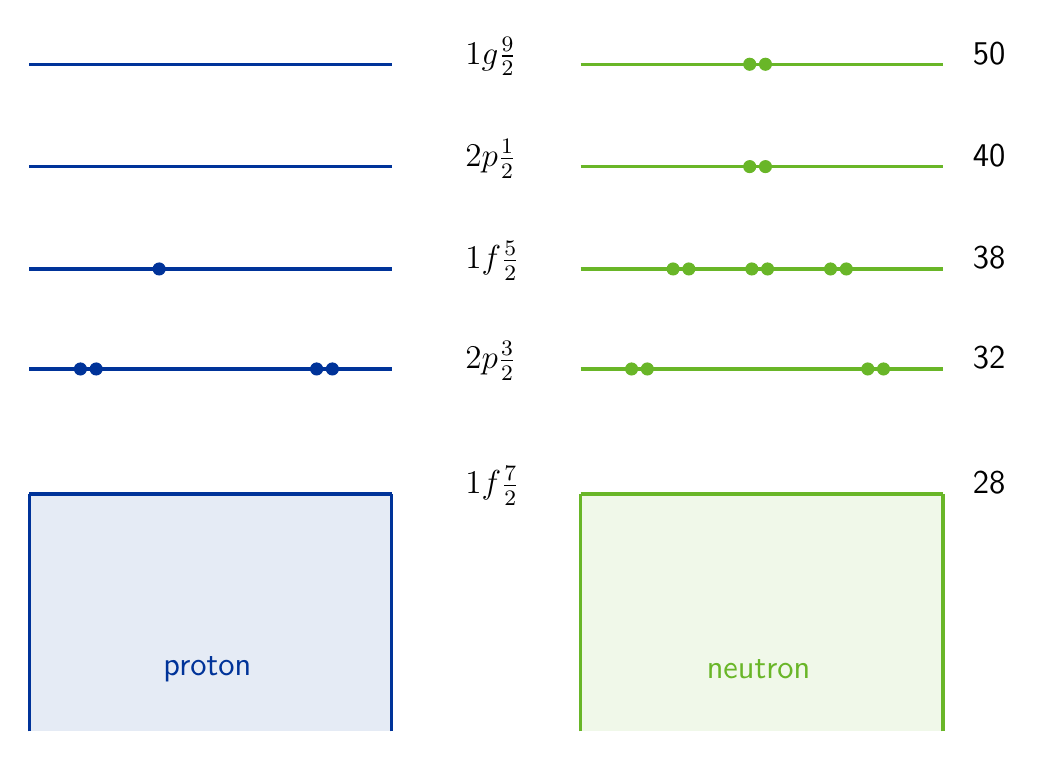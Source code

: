 \begin{tikzpicture}[y=-1cm]
  \sf
  \definecolor{red}{RGB}{221,42,43}
  \definecolor{green}{RGB}{105,182,40}
  \definecolor{blue}{RGB}{0,51,153}
  \definecolor{orange}{RGB}{192,128,64}

  \fill[blue!10] (5.239,10.001) rectangle (9.842,13.018);
  \draw[blue, very thick] (5.239,13.018) -- (5.239,10.001);
  \draw[blue, very thick] (9.842,13.018) -- (9.842,10.001);
  \draw[blue, very thick] (5.239,10.001) -- (9.842,10.001);
  \draw[blue, very thick] (5.239,8.414) -- (9.842,8.414);
  \draw[blue, very thick] (5.239,7.144) -- (9.842,7.144);
  \draw[blue, very thick] (5.239,5.844) -- (9.842,5.844);
  \draw[blue, very thick] (5.239,4.544) -- (9.842,4.544);

  \begin{scope}[xshift=7cm]
    \fill[green!10] (5.239,10.001) rectangle (9.842,13.018);
    \draw[green, very thick] (5.239,13.018) -- (5.239,10.001);
    \draw[green, very thick] (9.842,13.018) -- (9.842,10.001);
    \draw[green, very thick] (5.239,10.001) -- (9.842,10.001);
    \path (7.5,12.224) node[text=green] {\large{}neutron};
    \draw[green, very thick] (5.239,8.414) -- (9.842,8.414);
    \draw[green, very thick] (5.239,7.144) -- (9.842,7.144);
    \draw[green, very thick] (5.239,5.844) -- (9.842,5.844);
    \draw[green, very thick] (5.239,4.544) -- (9.842,4.544);
    \begin{scope}[xshift=-10pt]
      \draw[green,fill=green] (6.239,8.414) circle (0.076cm);
      \draw[green,fill=green] (6.439,8.414) circle (0.076cm);
      \draw[green,fill=green] (9.239,8.414) circle (0.076cm);
      \draw[green,fill=green] (9.439,8.414) circle (0.076cm);

      \begin{scope}[xshift=15pt]
      \draw[green,fill=green] (6.239,7.144) circle (0.076cm);
      \draw[green,fill=green] (6.439,7.144) circle (0.076cm);
      \draw[green,fill=green] (7.239,7.144) circle (0.076cm);
      \draw[green,fill=green] (7.439,7.144) circle (0.076cm);
      \draw[green,fill=green] (8.239,7.144) circle (0.076cm);
      \draw[green,fill=green] (8.439,7.144) circle (0.076cm);
      \end{scope}

      \draw[green,fill=green] (7.739,5.844) circle (0.076cm);
      \draw[green,fill=green] (7.939,5.844) circle (0.076cm);
      \draw[green,fill=green] (7.739,4.544) circle (0.076cm);
      \draw[green,fill=green] (7.939,4.544) circle (0.076cm);
    \end{scope}
  \end{scope}

  \begin{scope}[xshift=-10pt]
    \draw[blue,fill=blue] (6.239,8.414) circle (0.076cm);
    \draw[blue,fill=blue] (6.439,8.414) circle (0.076cm);
    \draw[blue,fill=blue] (9.239,8.414) circle (0.076cm);
    \draw[blue,fill=blue] (9.439,8.414) circle (0.076cm);
    \draw[blue,fill=blue] (7.239,7.144) circle (0.076cm);
    %% \draw[blue,fill=blue] (7.439,7.144) circle (0.076cm);
  \end{scope}

  \begin{scope}[xshift=7cm]
    \path (3.651,4.544) node[text=black,anchor=base west] {\large{}$1g\tfrac{9}{2}$};
    \path (3.651,5.844) node[text=black,anchor=base west] {\large{}$2p\tfrac{1}{2}$};
    \path (3.651,7.144) node[text=black,anchor=base west] {\large{}$1f\tfrac{5}{2}$};
    \path (3.651,8.414) node[text=black,anchor=base west] {\large{}$2p\tfrac{3}{2}$};
    \path (3.651,10.001) node[text=black,anchor=base west] {\large{}$1f\tfrac{7}{2}$};
  \end{scope}

  \path (17.098,4.544) node[text=black,anchor=base west] {\large{}50};
  \path (17.098,5.844) node[text=black,anchor=base west] {\large{}40};
  \path (17.098,7.144) node[text=black,anchor=base west] {\large{}38};
  \path (17.098,8.414) node[text=black,anchor=base west] {\large{}32};
  \path (17.098,10.001) node[text=black,anchor=base west] {\large{}28};

  \path (7.5,12.224) node[text=blue] {\large{}proton};

\end{tikzpicture}%

%% Configure (x)emacs for this file ...
%% Local Variables:
%% mode: latex
%% End:
